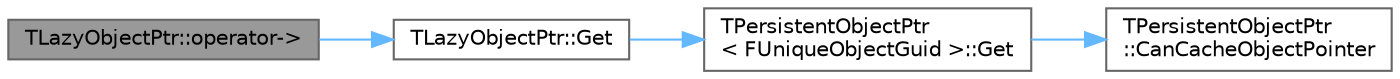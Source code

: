 digraph "TLazyObjectPtr::operator-&gt;"
{
 // INTERACTIVE_SVG=YES
 // LATEX_PDF_SIZE
  bgcolor="transparent";
  edge [fontname=Helvetica,fontsize=10,labelfontname=Helvetica,labelfontsize=10];
  node [fontname=Helvetica,fontsize=10,shape=box,height=0.2,width=0.4];
  rankdir="LR";
  Node1 [id="Node000001",label="TLazyObjectPtr::operator-\>",height=0.2,width=0.4,color="gray40", fillcolor="grey60", style="filled", fontcolor="black",tooltip="Dereference the lazy pointer."];
  Node1 -> Node2 [id="edge1_Node000001_Node000002",color="steelblue1",style="solid",tooltip=" "];
  Node2 [id="Node000002",label="TLazyObjectPtr::Get",height=0.2,width=0.4,color="grey40", fillcolor="white", style="filled",URL="$d5/d73/structTLazyObjectPtr.html#abaaa5a8fdd749cfa16abc233c50ece44",tooltip="Dereference the lazy pointer."];
  Node2 -> Node3 [id="edge2_Node000002_Node000003",color="steelblue1",style="solid",tooltip=" "];
  Node3 [id="Node000003",label="TPersistentObjectPtr\l\< FUniqueObjectGuid \>::Get",height=0.2,width=0.4,color="grey40", fillcolor="white", style="filled",URL="$d5/dce/structTPersistentObjectPtr.html#aef3fc647518b35f9553fde5f9de654fb",tooltip=" "];
  Node3 -> Node4 [id="edge3_Node000003_Node000004",color="steelblue1",style="solid",tooltip=" "];
  Node4 [id="Node000004",label="TPersistentObjectPtr\l::CanCacheObjectPointer",height=0.2,width=0.4,color="grey40", fillcolor="white", style="filled",URL="$d5/dce/structTPersistentObjectPtr.html#a1ce8d3ac9058ba8acf5f6350139e7333",tooltip=" "];
}
